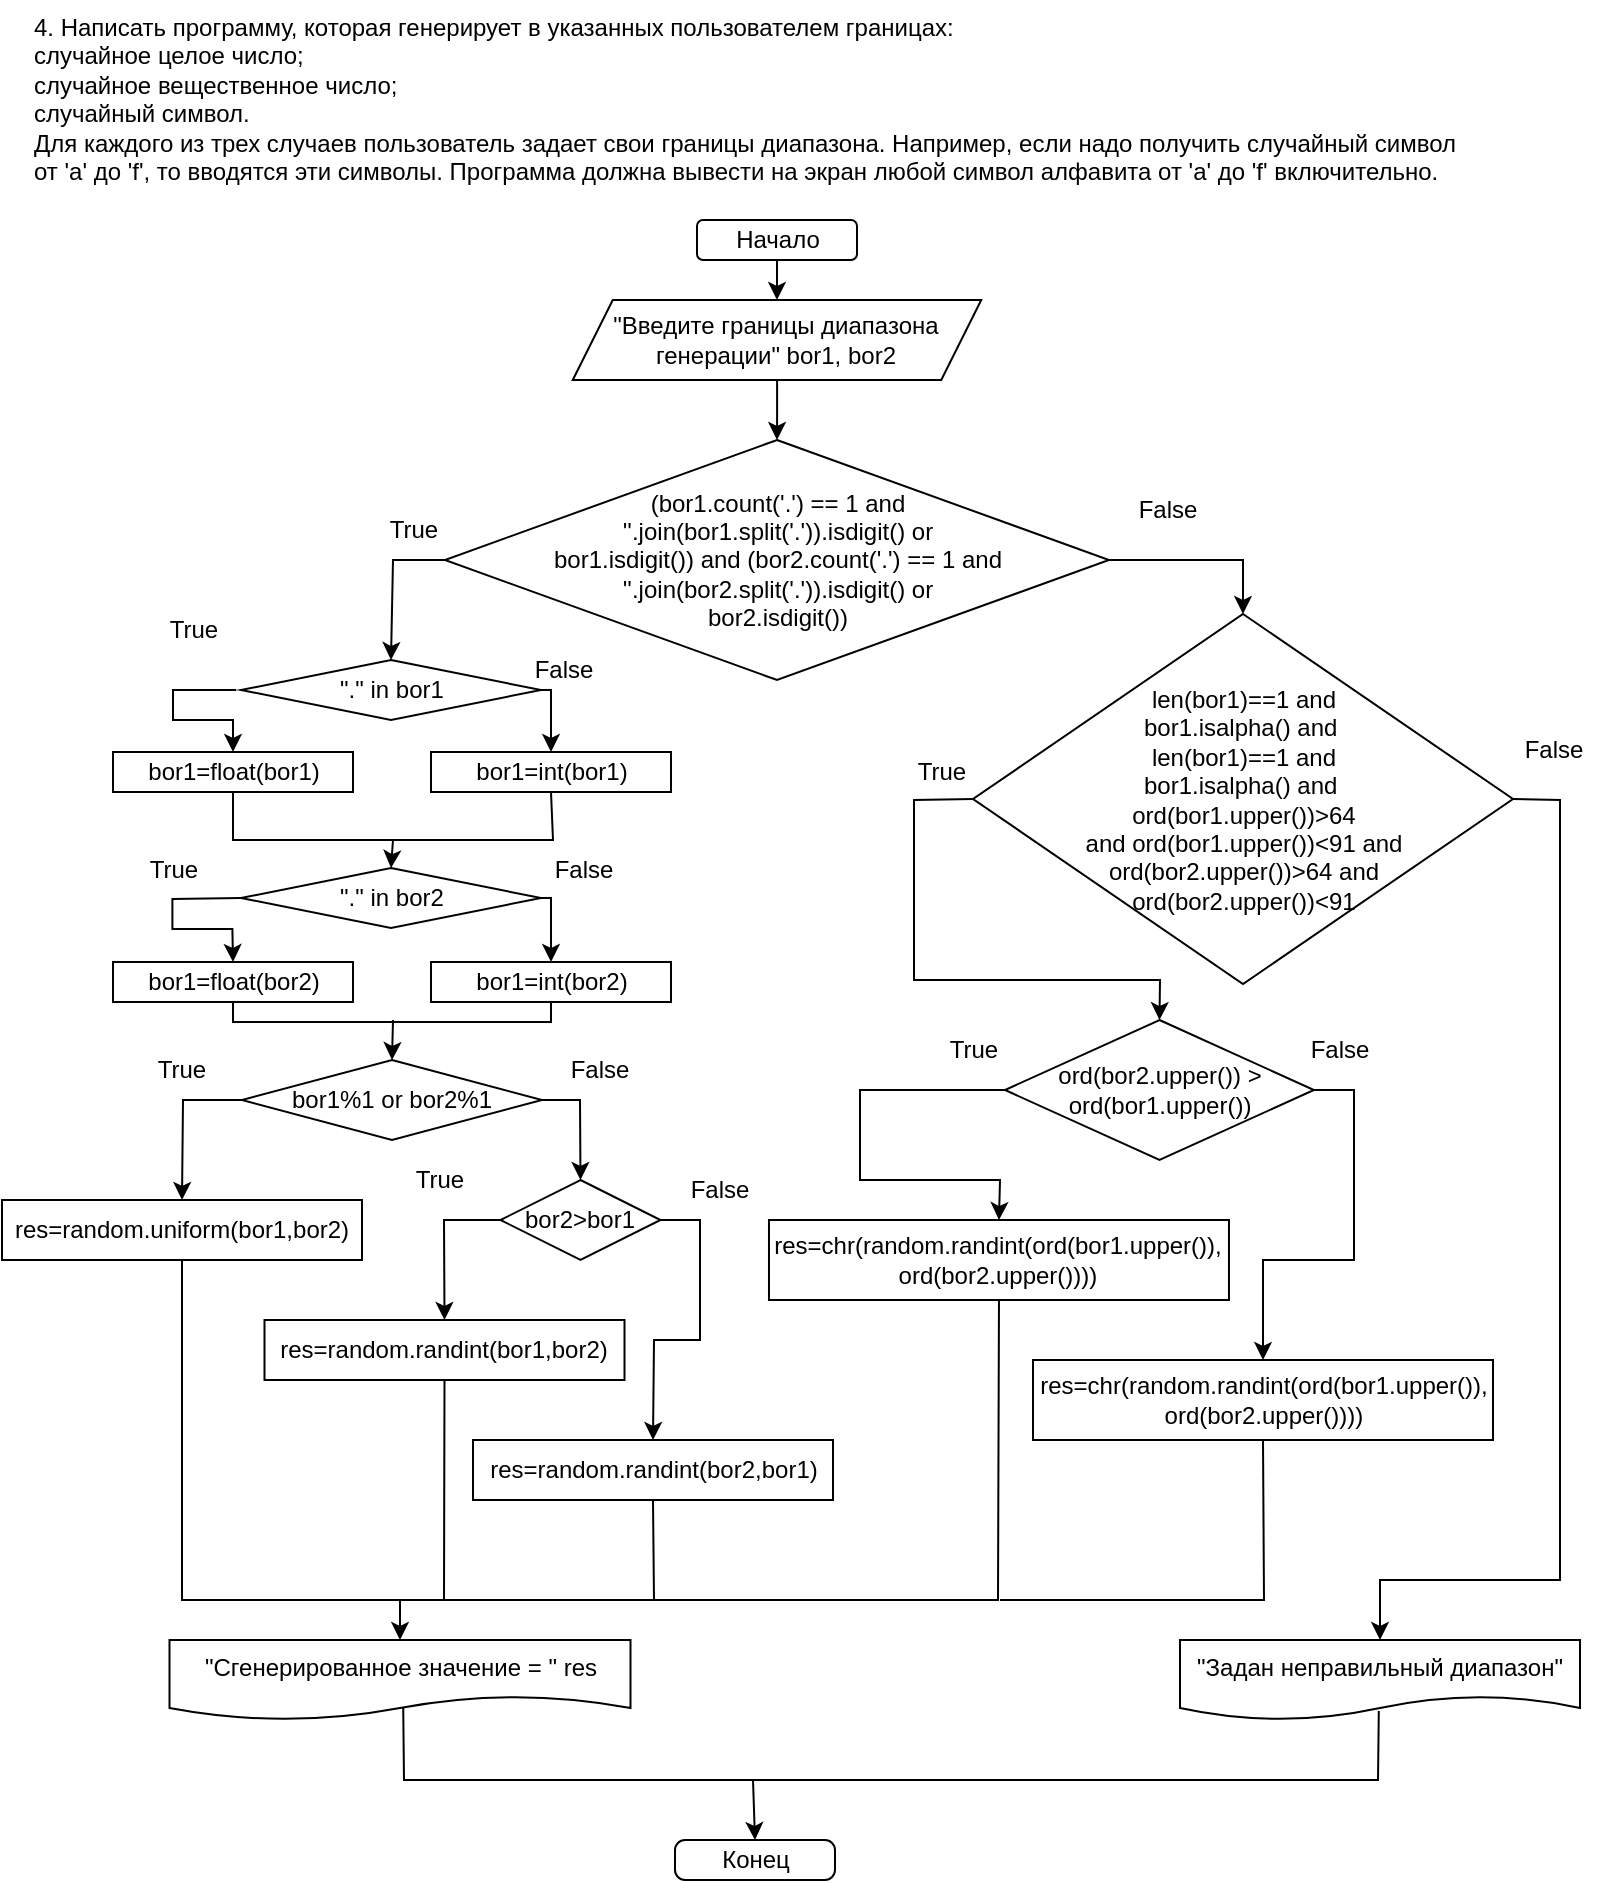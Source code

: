 <mxfile version="17.4.6" type="device"><diagram id="zISxnx_tDoDx4lW-wR7v" name="Страница 1"><mxGraphModel dx="1673" dy="908" grid="1" gridSize="10" guides="1" tooltips="1" connect="1" arrows="1" fold="1" page="1" pageScale="1" pageWidth="827" pageHeight="1169" math="0" shadow="0"><root><mxCell id="0"/><mxCell id="1" parent="0"/><mxCell id="2M9kgW-g-qbpn2OgurWe-2" value="Начало" style="rounded=1;whiteSpace=wrap;html=1;" parent="1" vertex="1"><mxGeometry x="358.5" y="120" width="80" height="20" as="geometry"/></mxCell><mxCell id="4Kf5hgN2pV6q_eX6LDPb-4" value="" style="edgeStyle=orthogonalEdgeStyle;rounded=0;orthogonalLoop=1;jettySize=auto;html=1;entryX=0.5;entryY=0;entryDx=0;entryDy=0;" parent="1" source="2M9kgW-g-qbpn2OgurWe-3" target="4Kf5hgN2pV6q_eX6LDPb-7" edge="1"><mxGeometry relative="1" as="geometry"><mxPoint x="316" y="130" as="targetPoint"/></mxGeometry></mxCell><mxCell id="2M9kgW-g-qbpn2OgurWe-3" value="&quot;Введите границы диапазона генерации&quot; bor1, bor2" style="shape=parallelogram;perimeter=parallelogramPerimeter;whiteSpace=wrap;html=1;fixedSize=1;" parent="1" vertex="1"><mxGeometry x="296.38" y="160" width="204.25" height="40" as="geometry"/></mxCell><mxCell id="2M9kgW-g-qbpn2OgurWe-9" value="&quot;Сгенерированное значение = &quot; res" style="shape=document;whiteSpace=wrap;html=1;boundedLbl=1;" parent="1" vertex="1"><mxGeometry x="94.75" y="830" width="230.5" height="40" as="geometry"/></mxCell><mxCell id="2M9kgW-g-qbpn2OgurWe-13" value="Конец" style="rounded=1;whiteSpace=wrap;html=1;arcSize=25;" parent="1" vertex="1"><mxGeometry x="347.5" y="930" width="80" height="20" as="geometry"/></mxCell><mxCell id="2M9kgW-g-qbpn2OgurWe-15" value="" style="endArrow=classic;html=1;rounded=0;exitX=0.5;exitY=1;exitDx=0;exitDy=0;entryX=0.5;entryY=0;entryDx=0;entryDy=0;" parent="1" source="2M9kgW-g-qbpn2OgurWe-2" target="2M9kgW-g-qbpn2OgurWe-3" edge="1"><mxGeometry width="50" height="50" relative="1" as="geometry"><mxPoint x="488.5" y="330" as="sourcePoint"/><mxPoint x="538.5" y="280" as="targetPoint"/></mxGeometry></mxCell><mxCell id="2M9kgW-g-qbpn2OgurWe-28" value="" style="endArrow=classic;html=1;rounded=0;entryX=0.5;entryY=0;entryDx=0;entryDy=0;exitX=0.507;exitY=0.85;exitDx=0;exitDy=0;exitPerimeter=0;" parent="1" source="2M9kgW-g-qbpn2OgurWe-9" target="2M9kgW-g-qbpn2OgurWe-13" edge="1"><mxGeometry width="50" height="50" relative="1" as="geometry"><mxPoint x="390.6" y="990" as="sourcePoint"/><mxPoint x="392.4" y="1050" as="targetPoint"/><Array as="points"><mxPoint x="212" y="900"/><mxPoint x="386.5" y="900"/></Array></mxGeometry></mxCell><mxCell id="4Kf5hgN2pV6q_eX6LDPb-6" value="&quot;Задан неправильный диапазон&quot;" style="shape=document;whiteSpace=wrap;html=1;boundedLbl=1;" parent="1" vertex="1"><mxGeometry x="600" y="830" width="200" height="40" as="geometry"/></mxCell><mxCell id="4Kf5hgN2pV6q_eX6LDPb-7" value="(bor1.count('.') == 1 and &lt;br&gt;''.join(bor1.split('.')).isdigit() or &lt;br&gt;bor1.isdigit()) and (bor2.count('.') == 1&amp;nbsp;and ''.join(bor2.split('.')).isdigit() or &lt;br&gt;bor2.isdigit())" style="rhombus;whiteSpace=wrap;html=1;rounded=0;" parent="1" vertex="1"><mxGeometry x="232.5" y="230" width="331.99" height="120" as="geometry"/></mxCell><mxCell id="4Kf5hgN2pV6q_eX6LDPb-12" value="" style="endArrow=none;html=1;rounded=0;entryX=0.497;entryY=0.888;entryDx=0;entryDy=0;entryPerimeter=0;" parent="1" target="4Kf5hgN2pV6q_eX6LDPb-6" edge="1"><mxGeometry width="50" height="50" relative="1" as="geometry"><mxPoint x="386.5" y="900" as="sourcePoint"/><mxPoint x="550.75" y="1030" as="targetPoint"/><Array as="points"><mxPoint x="699" y="900"/></Array></mxGeometry></mxCell><mxCell id="4Kf5hgN2pV6q_eX6LDPb-13" value="True" style="text;html=1;strokeColor=none;fillColor=none;align=center;verticalAlign=middle;whiteSpace=wrap;rounded=0;" parent="1" vertex="1"><mxGeometry x="186.5" y="260" width="60" height="30" as="geometry"/></mxCell><mxCell id="4Kf5hgN2pV6q_eX6LDPb-14" value="False" style="text;html=1;strokeColor=none;fillColor=none;align=center;verticalAlign=middle;whiteSpace=wrap;rounded=0;" parent="1" vertex="1"><mxGeometry x="756.5" y="370" width="60" height="30" as="geometry"/></mxCell><mxCell id="4Kf5hgN2pV6q_eX6LDPb-16" value="4. Написать программу, которая генерирует в указанных пользователем границах:&#13;&#10;случайное целое число;&#13;&#10;случайное вещественное число;&#13;&#10;случайный символ.&#13;&#10;Для каждого из трех случаев пользователь задает свои границы диапазона. Например, если надо получить случайный символ от 'a' до 'f', то вводятся эти символы. Программа должна вывести на экран любой символ алфавита от 'a' до 'f' включительно." style="text;whiteSpace=wrap;html=1;" parent="1" vertex="1"><mxGeometry x="25" y="10" width="725" height="90" as="geometry"/></mxCell><mxCell id="CsSuSyKDMp16c6O0GDyb-13" value="" style="edgeStyle=orthogonalEdgeStyle;rounded=0;orthogonalLoop=1;jettySize=auto;html=1;fontFamily=Helvetica;fontSize=12;exitX=1;exitY=0.5;exitDx=0;exitDy=0;" edge="1" parent="1" source="CsSuSyKDMp16c6O0GDyb-10" target="CsSuSyKDMp16c6O0GDyb-11"><mxGeometry relative="1" as="geometry"><mxPoint x="710" y="600" as="sourcePoint"/></mxGeometry></mxCell><mxCell id="0MT_ZsML4buL-6GGdofw-1" value="&lt;span&gt;res=chr(random.randint(ord(bor1.upper()),&lt;br&gt;ord(bor2.upper())))&lt;/span&gt;" style="rounded=0;whiteSpace=wrap;html=1;" parent="1" vertex="1"><mxGeometry x="394.49" y="620" width="230" height="40" as="geometry"/></mxCell><mxCell id="0MT_ZsML4buL-6GGdofw-2" value="&quot;.&quot; in bor1" style="rhombus;whiteSpace=wrap;html=1;" parent="1" vertex="1"><mxGeometry x="130.5" y="340" width="150" height="30" as="geometry"/></mxCell><mxCell id="0MT_ZsML4buL-6GGdofw-3" value="bor1=float(bor1)" style="rounded=0;whiteSpace=wrap;html=1;" parent="1" vertex="1"><mxGeometry x="66.5" y="386" width="120" height="20" as="geometry"/></mxCell><mxCell id="0MT_ZsML4buL-6GGdofw-4" value="bor1=int(bor1)" style="rounded=0;whiteSpace=wrap;html=1;" parent="1" vertex="1"><mxGeometry x="225.5" y="386" width="120" height="20" as="geometry"/></mxCell><mxCell id="0MT_ZsML4buL-6GGdofw-5" value="&quot;.&quot; in bor2" style="rhombus;whiteSpace=wrap;html=1;" parent="1" vertex="1"><mxGeometry x="130.5" y="444" width="150" height="30" as="geometry"/></mxCell><mxCell id="0MT_ZsML4buL-6GGdofw-6" value="bor1=float(bor2)" style="rounded=0;whiteSpace=wrap;html=1;" parent="1" vertex="1"><mxGeometry x="66.5" y="491" width="120" height="20" as="geometry"/></mxCell><mxCell id="0MT_ZsML4buL-6GGdofw-7" value="bor1=int(bor2)" style="rounded=0;whiteSpace=wrap;html=1;" parent="1" vertex="1"><mxGeometry x="225.5" y="491" width="120" height="20" as="geometry"/></mxCell><mxCell id="0MT_ZsML4buL-6GGdofw-9" value="bor1%1 or bor2%1" style="rhombus;whiteSpace=wrap;html=1;" parent="1" vertex="1"><mxGeometry x="131" y="540" width="150" height="40" as="geometry"/></mxCell><mxCell id="CsSuSyKDMp16c6O0GDyb-17" style="edgeStyle=orthogonalEdgeStyle;rounded=0;orthogonalLoop=1;jettySize=auto;html=1;entryX=0.5;entryY=0;entryDx=0;entryDy=0;fontFamily=Helvetica;fontSize=12;" edge="1" parent="1" source="0MT_ZsML4buL-6GGdofw-10" target="2M9kgW-g-qbpn2OgurWe-9"><mxGeometry relative="1" as="geometry"><Array as="points"><mxPoint x="101" y="810"/><mxPoint x="210" y="810"/><mxPoint x="210" y="830"/></Array></mxGeometry></mxCell><mxCell id="0MT_ZsML4buL-6GGdofw-10" value="res=random.uniform(bor1,bor2)" style="rounded=0;whiteSpace=wrap;html=1;" parent="1" vertex="1"><mxGeometry x="11" y="610" width="180" height="30" as="geometry"/></mxCell><mxCell id="0MT_ZsML4buL-6GGdofw-11" value="res=random.randint(bor1,bor2)" style="rounded=0;whiteSpace=wrap;html=1;" parent="1" vertex="1"><mxGeometry x="142.25" y="670" width="180" height="30" as="geometry"/></mxCell><mxCell id="0MT_ZsML4buL-6GGdofw-12" value="len(bor1)==1 and &lt;br&gt;bor1.isalpha() and&amp;nbsp;&lt;br&gt;len(bor1)==1 and &lt;br&gt;bor1.isalpha() and&amp;nbsp;&lt;br&gt;ord(bor1.upper())&amp;gt;64 &lt;br&gt;and ord(bor1.upper())&amp;lt;91 and&lt;br&gt;ord(bor2.upper())&amp;gt;64 and &lt;br&gt;ord(bor2.upper())&amp;lt;91" style="rhombus;whiteSpace=wrap;html=1;" parent="1" vertex="1"><mxGeometry x="496.5" y="317" width="270" height="185" as="geometry"/></mxCell><mxCell id="0MT_ZsML4buL-6GGdofw-13" value="True" style="text;html=1;strokeColor=none;fillColor=none;align=center;verticalAlign=middle;whiteSpace=wrap;rounded=0;" parent="1" vertex="1"><mxGeometry x="450.5" y="381" width="60" height="30" as="geometry"/></mxCell><mxCell id="0MT_ZsML4buL-6GGdofw-14" value="False" style="text;html=1;strokeColor=none;fillColor=none;align=center;verticalAlign=middle;whiteSpace=wrap;rounded=0;" parent="1" vertex="1"><mxGeometry x="262.25" y="330" width="60" height="30" as="geometry"/></mxCell><mxCell id="0MT_ZsML4buL-6GGdofw-15" value="True" style="text;html=1;strokeColor=none;fillColor=none;align=center;verticalAlign=middle;whiteSpace=wrap;rounded=0;" parent="1" vertex="1"><mxGeometry x="76.5" y="310" width="60" height="30" as="geometry"/></mxCell><mxCell id="0MT_ZsML4buL-6GGdofw-16" value="False" style="text;html=1;strokeColor=none;fillColor=none;align=center;verticalAlign=middle;whiteSpace=wrap;rounded=0;" parent="1" vertex="1"><mxGeometry x="271.5" y="430" width="60" height="30" as="geometry"/></mxCell><mxCell id="0MT_ZsML4buL-6GGdofw-17" value="True" style="text;html=1;strokeColor=none;fillColor=none;align=center;verticalAlign=middle;whiteSpace=wrap;rounded=0;" parent="1" vertex="1"><mxGeometry x="71" y="530" width="60" height="30" as="geometry"/></mxCell><mxCell id="0MT_ZsML4buL-6GGdofw-18" value="False" style="text;html=1;strokeColor=none;fillColor=none;align=center;verticalAlign=middle;whiteSpace=wrap;rounded=0;" parent="1" vertex="1"><mxGeometry x="564.49" y="250" width="60" height="30" as="geometry"/></mxCell><mxCell id="0MT_ZsML4buL-6GGdofw-19" value="True" style="text;html=1;strokeColor=none;fillColor=none;align=center;verticalAlign=middle;whiteSpace=wrap;rounded=0;" parent="1" vertex="1"><mxGeometry x="66.5" y="430" width="60" height="30" as="geometry"/></mxCell><mxCell id="0MT_ZsML4buL-6GGdofw-20" value="False" style="text;html=1;strokeColor=none;fillColor=none;align=center;verticalAlign=middle;whiteSpace=wrap;rounded=0;" parent="1" vertex="1"><mxGeometry x="280" y="530" width="60" height="30" as="geometry"/></mxCell><mxCell id="0MT_ZsML4buL-6GGdofw-21" value="" style="endArrow=classic;html=1;rounded=0;exitX=0;exitY=0.5;exitDx=0;exitDy=0;entryX=0.5;entryY=0;entryDx=0;entryDy=0;" parent="1" source="4Kf5hgN2pV6q_eX6LDPb-7" target="0MT_ZsML4buL-6GGdofw-2" edge="1"><mxGeometry width="50" height="50" relative="1" as="geometry"><mxPoint x="413.63" y="353.5" as="sourcePoint"/><mxPoint x="463.63" y="303.5" as="targetPoint"/><Array as="points"><mxPoint x="206.5" y="290"/></Array></mxGeometry></mxCell><mxCell id="0MT_ZsML4buL-6GGdofw-22" value="" style="endArrow=classic;html=1;rounded=0;exitX=-0.016;exitY=0.5;exitDx=0;exitDy=0;exitPerimeter=0;entryX=0.5;entryY=0;entryDx=0;entryDy=0;" parent="1" source="0MT_ZsML4buL-6GGdofw-2" target="0MT_ZsML4buL-6GGdofw-3" edge="1"><mxGeometry width="50" height="50" relative="1" as="geometry"><mxPoint x="86.5" y="360" as="sourcePoint"/><mxPoint x="136.5" y="310" as="targetPoint"/><Array as="points"><mxPoint x="96.5" y="355"/><mxPoint x="96.5" y="370"/><mxPoint x="126.5" y="370"/></Array></mxGeometry></mxCell><mxCell id="0MT_ZsML4buL-6GGdofw-23" value="" style="endArrow=classic;html=1;rounded=0;entryX=0.5;entryY=0;entryDx=0;entryDy=0;exitX=0;exitY=0.5;exitDx=0;exitDy=0;" parent="1" source="0MT_ZsML4buL-6GGdofw-5" target="0MT_ZsML4buL-6GGdofw-6" edge="1"><mxGeometry width="50" height="50" relative="1" as="geometry"><mxPoint x="116.5" y="440" as="sourcePoint"/><mxPoint x="136.5" y="491" as="targetPoint"/><Array as="points"><mxPoint x="96.2" y="459.5"/><mxPoint x="96.2" y="474.5"/><mxPoint x="126.2" y="474.5"/></Array></mxGeometry></mxCell><mxCell id="0MT_ZsML4buL-6GGdofw-24" value="" style="endArrow=classic;html=1;rounded=0;exitX=0;exitY=0.5;exitDx=0;exitDy=0;entryX=0.5;entryY=0;entryDx=0;entryDy=0;" parent="1" source="0MT_ZsML4buL-6GGdofw-9" target="0MT_ZsML4buL-6GGdofw-10" edge="1"><mxGeometry width="50" height="50" relative="1" as="geometry"><mxPoint x="76.5" y="580" as="sourcePoint"/><mxPoint x="126.5" y="530" as="targetPoint"/><Array as="points"><mxPoint x="101.5" y="560"/></Array></mxGeometry></mxCell><mxCell id="0MT_ZsML4buL-6GGdofw-25" value="" style="endArrow=classic;html=1;rounded=0;exitX=1;exitY=0.5;exitDx=0;exitDy=0;entryX=0.5;entryY=0;entryDx=0;entryDy=0;" parent="1" source="0MT_ZsML4buL-6GGdofw-2" target="0MT_ZsML4buL-6GGdofw-4" edge="1"><mxGeometry width="50" height="50" relative="1" as="geometry"><mxPoint x="386.5" y="390" as="sourcePoint"/><mxPoint x="436.5" y="340" as="targetPoint"/><Array as="points"><mxPoint x="285.5" y="355"/></Array></mxGeometry></mxCell><mxCell id="0MT_ZsML4buL-6GGdofw-26" value="" style="endArrow=classic;html=1;rounded=0;exitX=1;exitY=0.5;exitDx=0;exitDy=0;entryX=0.5;entryY=0;entryDx=0;entryDy=0;" parent="1" source="0MT_ZsML4buL-6GGdofw-5" target="0MT_ZsML4buL-6GGdofw-7" edge="1"><mxGeometry width="50" height="50" relative="1" as="geometry"><mxPoint x="346.5" y="480" as="sourcePoint"/><mxPoint x="396.5" y="430" as="targetPoint"/><Array as="points"><mxPoint x="285.5" y="459"/></Array></mxGeometry></mxCell><mxCell id="0MT_ZsML4buL-6GGdofw-27" value="" style="endArrow=none;html=1;rounded=0;entryX=0.5;entryY=1;entryDx=0;entryDy=0;exitX=0.5;exitY=1;exitDx=0;exitDy=0;" parent="1" source="0MT_ZsML4buL-6GGdofw-3" target="0MT_ZsML4buL-6GGdofw-4" edge="1"><mxGeometry width="50" height="50" relative="1" as="geometry"><mxPoint x="191" y="470" as="sourcePoint"/><mxPoint x="241" y="420" as="targetPoint"/><Array as="points"><mxPoint x="126.5" y="430"/><mxPoint x="206.5" y="430"/><mxPoint x="286.5" y="430"/></Array></mxGeometry></mxCell><mxCell id="0MT_ZsML4buL-6GGdofw-28" value="" style="endArrow=classic;html=1;rounded=0;entryX=0.5;entryY=0;entryDx=0;entryDy=0;" parent="1" target="0MT_ZsML4buL-6GGdofw-5" edge="1"><mxGeometry width="50" height="50" relative="1" as="geometry"><mxPoint x="206.5" y="430" as="sourcePoint"/><mxPoint x="406.5" y="410" as="targetPoint"/></mxGeometry></mxCell><mxCell id="0MT_ZsML4buL-6GGdofw-29" value="" style="endArrow=none;html=1;rounded=0;entryX=0.5;entryY=1;entryDx=0;entryDy=0;" parent="1" target="0MT_ZsML4buL-6GGdofw-7" edge="1"><mxGeometry width="50" height="50" relative="1" as="geometry"><mxPoint x="126.5" y="511" as="sourcePoint"/><mxPoint x="285.5" y="509" as="targetPoint"/><Array as="points"><mxPoint x="126.5" y="521"/><mxPoint x="206.5" y="521"/><mxPoint x="285.5" y="521"/></Array></mxGeometry></mxCell><mxCell id="0MT_ZsML4buL-6GGdofw-30" value="" style="endArrow=classic;html=1;rounded=0;entryX=0.5;entryY=0;entryDx=0;entryDy=0;" parent="1" target="0MT_ZsML4buL-6GGdofw-9" edge="1"><mxGeometry width="50" height="50" relative="1" as="geometry"><mxPoint x="206.5" y="520" as="sourcePoint"/><mxPoint x="356.5" y="540" as="targetPoint"/></mxGeometry></mxCell><mxCell id="0MT_ZsML4buL-6GGdofw-36" value="" style="endArrow=classic;html=1;rounded=0;exitX=1;exitY=0.5;exitDx=0;exitDy=0;entryX=0.5;entryY=0;entryDx=0;entryDy=0;" parent="1" source="4Kf5hgN2pV6q_eX6LDPb-7" target="0MT_ZsML4buL-6GGdofw-12" edge="1"><mxGeometry width="50" height="50" relative="1" as="geometry"><mxPoint x="384.01" y="340" as="sourcePoint"/><mxPoint x="536.5" y="290" as="targetPoint"/><Array as="points"><mxPoint x="631.5" y="290"/></Array></mxGeometry></mxCell><mxCell id="0MT_ZsML4buL-6GGdofw-37" value="" style="endArrow=classic;html=1;rounded=0;entryX=0.5;entryY=0;entryDx=0;entryDy=0;exitX=0;exitY=0.5;exitDx=0;exitDy=0;" parent="1" source="0MT_ZsML4buL-6GGdofw-12" target="CsSuSyKDMp16c6O0GDyb-10" edge="1"><mxGeometry width="50" height="50" relative="1" as="geometry"><mxPoint x="406.5" y="470" as="sourcePoint"/><mxPoint x="456.5" y="420" as="targetPoint"/><Array as="points"><mxPoint x="467" y="410"/><mxPoint x="467" y="500"/><mxPoint x="590" y="500"/></Array></mxGeometry></mxCell><mxCell id="CsSuSyKDMp16c6O0GDyb-3" value="bor2&amp;gt;bor1" style="rhombus;whiteSpace=wrap;html=1;fontFamily=Helvetica;fontSize=12;" vertex="1" parent="1"><mxGeometry x="260.25" y="600" width="80" height="40" as="geometry"/></mxCell><mxCell id="CsSuSyKDMp16c6O0GDyb-4" value="res=random.randint(bor2,bor1)" style="rounded=0;whiteSpace=wrap;html=1;" vertex="1" parent="1"><mxGeometry x="246.5" y="730" width="180" height="30" as="geometry"/></mxCell><mxCell id="CsSuSyKDMp16c6O0GDyb-5" value="" style="endArrow=classic;html=1;rounded=0;fontFamily=Helvetica;fontSize=12;exitX=0;exitY=1;exitDx=0;exitDy=0;entryX=0.5;entryY=0;entryDx=0;entryDy=0;" edge="1" parent="1" source="0MT_ZsML4buL-6GGdofw-20" target="CsSuSyKDMp16c6O0GDyb-3"><mxGeometry width="50" height="50" relative="1" as="geometry"><mxPoint x="340" y="800" as="sourcePoint"/><mxPoint x="390" y="750" as="targetPoint"/><Array as="points"><mxPoint x="300" y="560"/></Array></mxGeometry></mxCell><mxCell id="CsSuSyKDMp16c6O0GDyb-6" value="" style="endArrow=classic;html=1;rounded=0;fontFamily=Helvetica;fontSize=12;exitX=0;exitY=0.5;exitDx=0;exitDy=0;entryX=0.5;entryY=0;entryDx=0;entryDy=0;" edge="1" parent="1" source="CsSuSyKDMp16c6O0GDyb-3" target="0MT_ZsML4buL-6GGdofw-11"><mxGeometry width="50" height="50" relative="1" as="geometry"><mxPoint x="210" y="680" as="sourcePoint"/><mxPoint x="260" y="630" as="targetPoint"/><Array as="points"><mxPoint x="232" y="620"/></Array></mxGeometry></mxCell><mxCell id="CsSuSyKDMp16c6O0GDyb-7" value="" style="endArrow=classic;html=1;rounded=0;fontFamily=Helvetica;fontSize=12;exitX=1;exitY=0.5;exitDx=0;exitDy=0;entryX=0.5;entryY=0;entryDx=0;entryDy=0;" edge="1" parent="1" source="CsSuSyKDMp16c6O0GDyb-3" target="CsSuSyKDMp16c6O0GDyb-4"><mxGeometry width="50" height="50" relative="1" as="geometry"><mxPoint x="400" y="650" as="sourcePoint"/><mxPoint x="450" y="600" as="targetPoint"/><Array as="points"><mxPoint x="360" y="620"/><mxPoint x="360" y="680"/><mxPoint x="337" y="680"/></Array></mxGeometry></mxCell><mxCell id="CsSuSyKDMp16c6O0GDyb-8" value="False" style="text;html=1;strokeColor=none;fillColor=none;align=center;verticalAlign=middle;whiteSpace=wrap;rounded=0;" vertex="1" parent="1"><mxGeometry x="340.25" y="590" width="60" height="30" as="geometry"/></mxCell><mxCell id="CsSuSyKDMp16c6O0GDyb-9" value="True" style="text;html=1;strokeColor=none;fillColor=none;align=center;verticalAlign=middle;whiteSpace=wrap;rounded=0;" vertex="1" parent="1"><mxGeometry x="200.25" y="585" width="60" height="30" as="geometry"/></mxCell><mxCell id="CsSuSyKDMp16c6O0GDyb-10" value="ord(bor2.upper()) &amp;gt; ord(bor1.upper())" style="rhombus;whiteSpace=wrap;html=1;fontFamily=Helvetica;fontSize=12;" vertex="1" parent="1"><mxGeometry x="512.5" y="520" width="154.49" height="70" as="geometry"/></mxCell><mxCell id="CsSuSyKDMp16c6O0GDyb-11" value="&lt;span&gt;res=chr(random.randint(ord(bor1.upper()),&lt;br&gt;ord(bor2.upper())))&lt;/span&gt;" style="rounded=0;whiteSpace=wrap;html=1;" vertex="1" parent="1"><mxGeometry x="526.5" y="690" width="230" height="40" as="geometry"/></mxCell><mxCell id="CsSuSyKDMp16c6O0GDyb-12" value="" style="endArrow=classic;html=1;rounded=0;fontFamily=Helvetica;fontSize=12;exitX=0;exitY=0.5;exitDx=0;exitDy=0;entryX=0.5;entryY=0;entryDx=0;entryDy=0;" edge="1" parent="1" source="CsSuSyKDMp16c6O0GDyb-10" target="0MT_ZsML4buL-6GGdofw-1"><mxGeometry width="50" height="50" relative="1" as="geometry"><mxPoint x="430" y="580" as="sourcePoint"/><mxPoint x="480" y="530" as="targetPoint"/><Array as="points"><mxPoint x="440" y="555"/><mxPoint x="440" y="600"/><mxPoint x="510" y="600"/></Array></mxGeometry></mxCell><mxCell id="CsSuSyKDMp16c6O0GDyb-14" value="False" style="text;html=1;strokeColor=none;fillColor=none;align=center;verticalAlign=middle;whiteSpace=wrap;rounded=0;" vertex="1" parent="1"><mxGeometry x="650" y="520" width="60" height="30" as="geometry"/></mxCell><mxCell id="CsSuSyKDMp16c6O0GDyb-15" value="True" style="text;html=1;strokeColor=none;fillColor=none;align=center;verticalAlign=middle;whiteSpace=wrap;rounded=0;" vertex="1" parent="1"><mxGeometry x="466.5" y="520" width="60" height="30" as="geometry"/></mxCell><mxCell id="CsSuSyKDMp16c6O0GDyb-18" value="" style="endArrow=none;html=1;rounded=0;fontFamily=Helvetica;fontSize=12;entryX=0.5;entryY=1;entryDx=0;entryDy=0;" edge="1" parent="1" target="0MT_ZsML4buL-6GGdofw-11"><mxGeometry width="50" height="50" relative="1" as="geometry"><mxPoint x="210" y="810" as="sourcePoint"/><mxPoint x="220" y="740" as="targetPoint"/><Array as="points"><mxPoint x="232" y="810"/></Array></mxGeometry></mxCell><mxCell id="CsSuSyKDMp16c6O0GDyb-19" value="" style="endArrow=none;html=1;rounded=0;fontFamily=Helvetica;fontSize=12;entryX=0.5;entryY=1;entryDx=0;entryDy=0;" edge="1" parent="1" target="CsSuSyKDMp16c6O0GDyb-4"><mxGeometry width="50" height="50" relative="1" as="geometry"><mxPoint x="230" y="810" as="sourcePoint"/><mxPoint x="360" y="770" as="targetPoint"/><Array as="points"><mxPoint x="337" y="810"/></Array></mxGeometry></mxCell><mxCell id="CsSuSyKDMp16c6O0GDyb-20" value="" style="endArrow=none;html=1;rounded=0;fontFamily=Helvetica;fontSize=12;entryX=0.5;entryY=1;entryDx=0;entryDy=0;" edge="1" parent="1" target="0MT_ZsML4buL-6GGdofw-1"><mxGeometry width="50" height="50" relative="1" as="geometry"><mxPoint x="330" y="810" as="sourcePoint"/><mxPoint x="470" y="780" as="targetPoint"/><Array as="points"><mxPoint x="509" y="810"/></Array></mxGeometry></mxCell><mxCell id="CsSuSyKDMp16c6O0GDyb-21" value="" style="endArrow=none;html=1;rounded=0;fontFamily=Helvetica;fontSize=12;entryX=0.5;entryY=1;entryDx=0;entryDy=0;" edge="1" parent="1" target="CsSuSyKDMp16c6O0GDyb-11"><mxGeometry width="50" height="50" relative="1" as="geometry"><mxPoint x="510" y="810" as="sourcePoint"/><mxPoint x="610" y="770" as="targetPoint"/><Array as="points"><mxPoint x="642" y="810"/></Array></mxGeometry></mxCell><mxCell id="CsSuSyKDMp16c6O0GDyb-23" value="" style="endArrow=classic;html=1;rounded=0;fontFamily=Helvetica;fontSize=12;exitX=1;exitY=0.5;exitDx=0;exitDy=0;entryX=0.5;entryY=0;entryDx=0;entryDy=0;" edge="1" parent="1" source="0MT_ZsML4buL-6GGdofw-12" target="4Kf5hgN2pV6q_eX6LDPb-6"><mxGeometry width="50" height="50" relative="1" as="geometry"><mxPoint x="760" y="600" as="sourcePoint"/><mxPoint x="810" y="550" as="targetPoint"/><Array as="points"><mxPoint x="790" y="410"/><mxPoint x="790" y="800"/><mxPoint x="700" y="800"/></Array></mxGeometry></mxCell></root></mxGraphModel></diagram></mxfile>